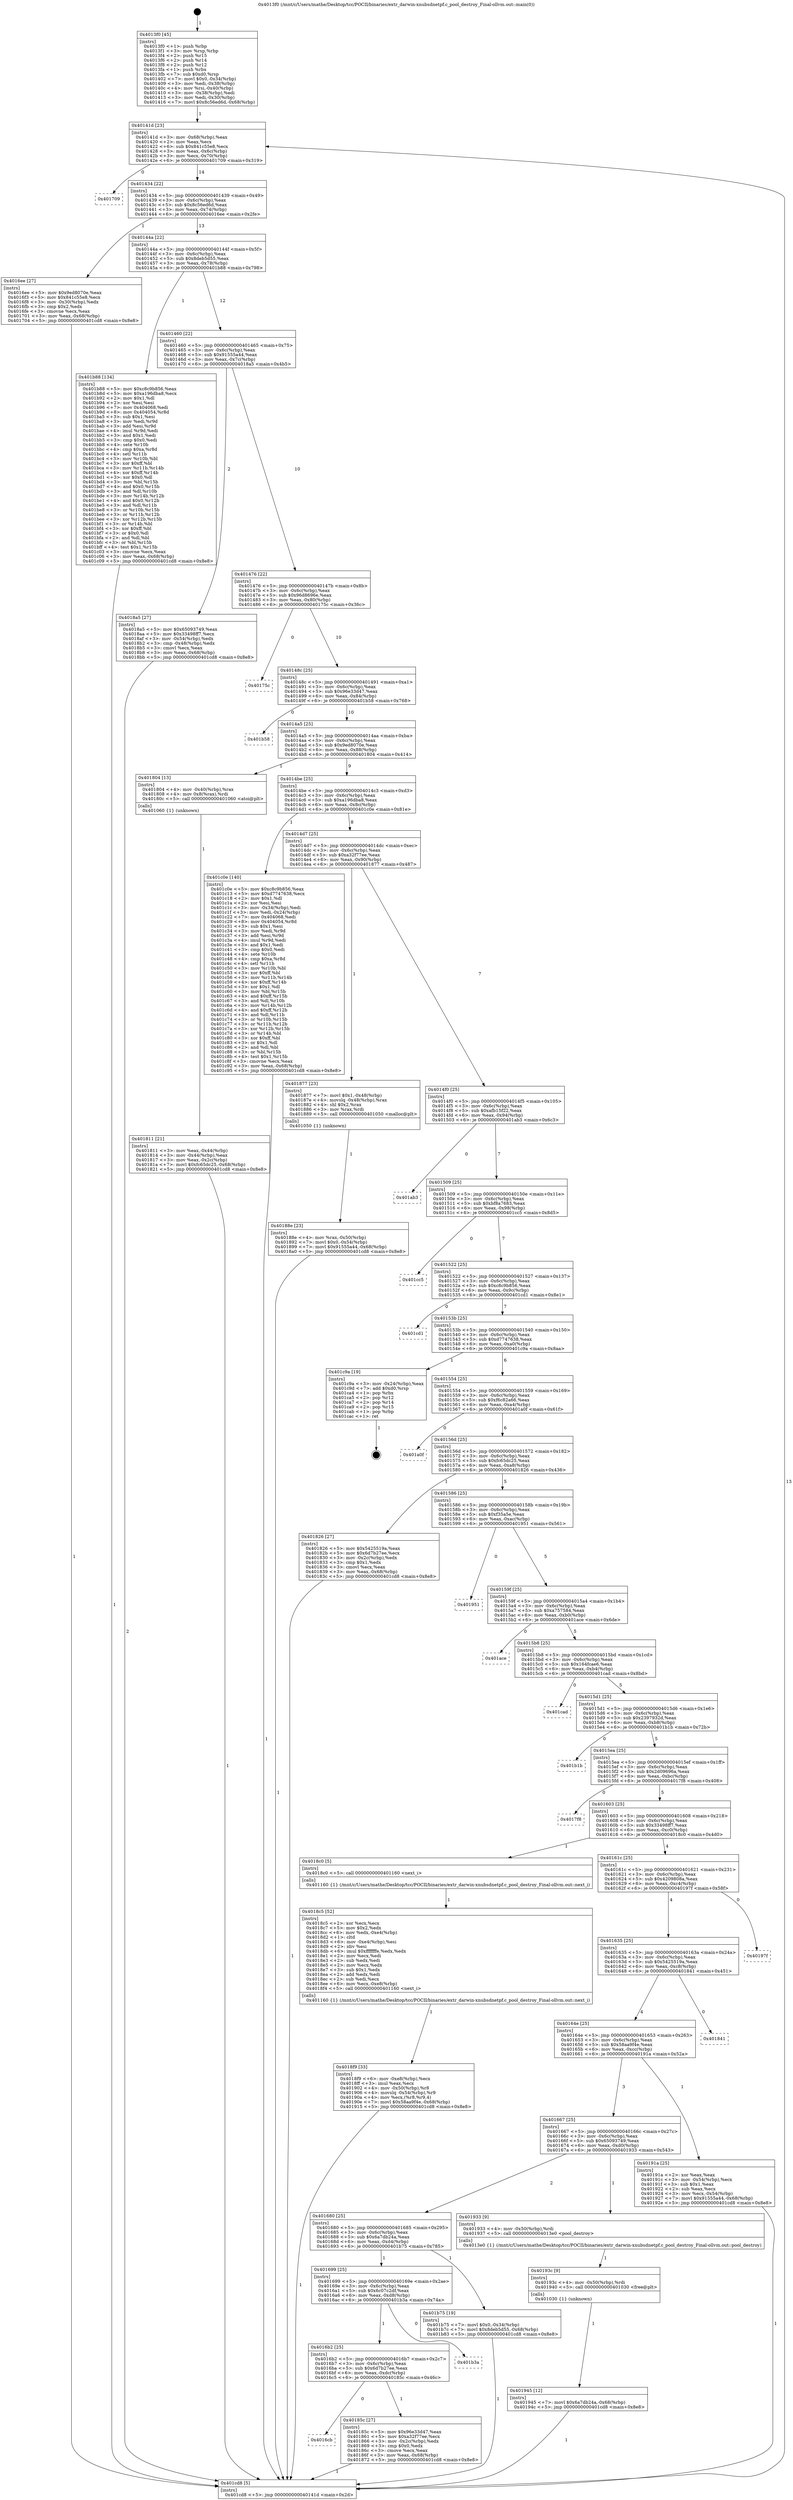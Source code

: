 digraph "0x4013f0" {
  label = "0x4013f0 (/mnt/c/Users/mathe/Desktop/tcc/POCII/binaries/extr_darwin-xnubsdnetpf.c_pool_destroy_Final-ollvm.out::main(0))"
  labelloc = "t"
  node[shape=record]

  Entry [label="",width=0.3,height=0.3,shape=circle,fillcolor=black,style=filled]
  "0x40141d" [label="{
     0x40141d [23]\l
     | [instrs]\l
     &nbsp;&nbsp;0x40141d \<+3\>: mov -0x68(%rbp),%eax\l
     &nbsp;&nbsp;0x401420 \<+2\>: mov %eax,%ecx\l
     &nbsp;&nbsp;0x401422 \<+6\>: sub $0x841c55e8,%ecx\l
     &nbsp;&nbsp;0x401428 \<+3\>: mov %eax,-0x6c(%rbp)\l
     &nbsp;&nbsp;0x40142b \<+3\>: mov %ecx,-0x70(%rbp)\l
     &nbsp;&nbsp;0x40142e \<+6\>: je 0000000000401709 \<main+0x319\>\l
  }"]
  "0x401709" [label="{
     0x401709\l
  }", style=dashed]
  "0x401434" [label="{
     0x401434 [22]\l
     | [instrs]\l
     &nbsp;&nbsp;0x401434 \<+5\>: jmp 0000000000401439 \<main+0x49\>\l
     &nbsp;&nbsp;0x401439 \<+3\>: mov -0x6c(%rbp),%eax\l
     &nbsp;&nbsp;0x40143c \<+5\>: sub $0x8c56ed6d,%eax\l
     &nbsp;&nbsp;0x401441 \<+3\>: mov %eax,-0x74(%rbp)\l
     &nbsp;&nbsp;0x401444 \<+6\>: je 00000000004016ee \<main+0x2fe\>\l
  }"]
  Exit [label="",width=0.3,height=0.3,shape=circle,fillcolor=black,style=filled,peripheries=2]
  "0x4016ee" [label="{
     0x4016ee [27]\l
     | [instrs]\l
     &nbsp;&nbsp;0x4016ee \<+5\>: mov $0x9ed8070e,%eax\l
     &nbsp;&nbsp;0x4016f3 \<+5\>: mov $0x841c55e8,%ecx\l
     &nbsp;&nbsp;0x4016f8 \<+3\>: mov -0x30(%rbp),%edx\l
     &nbsp;&nbsp;0x4016fb \<+3\>: cmp $0x2,%edx\l
     &nbsp;&nbsp;0x4016fe \<+3\>: cmovne %ecx,%eax\l
     &nbsp;&nbsp;0x401701 \<+3\>: mov %eax,-0x68(%rbp)\l
     &nbsp;&nbsp;0x401704 \<+5\>: jmp 0000000000401cd8 \<main+0x8e8\>\l
  }"]
  "0x40144a" [label="{
     0x40144a [22]\l
     | [instrs]\l
     &nbsp;&nbsp;0x40144a \<+5\>: jmp 000000000040144f \<main+0x5f\>\l
     &nbsp;&nbsp;0x40144f \<+3\>: mov -0x6c(%rbp),%eax\l
     &nbsp;&nbsp;0x401452 \<+5\>: sub $0x8deb5d55,%eax\l
     &nbsp;&nbsp;0x401457 \<+3\>: mov %eax,-0x78(%rbp)\l
     &nbsp;&nbsp;0x40145a \<+6\>: je 0000000000401b88 \<main+0x798\>\l
  }"]
  "0x401cd8" [label="{
     0x401cd8 [5]\l
     | [instrs]\l
     &nbsp;&nbsp;0x401cd8 \<+5\>: jmp 000000000040141d \<main+0x2d\>\l
  }"]
  "0x4013f0" [label="{
     0x4013f0 [45]\l
     | [instrs]\l
     &nbsp;&nbsp;0x4013f0 \<+1\>: push %rbp\l
     &nbsp;&nbsp;0x4013f1 \<+3\>: mov %rsp,%rbp\l
     &nbsp;&nbsp;0x4013f4 \<+2\>: push %r15\l
     &nbsp;&nbsp;0x4013f6 \<+2\>: push %r14\l
     &nbsp;&nbsp;0x4013f8 \<+2\>: push %r12\l
     &nbsp;&nbsp;0x4013fa \<+1\>: push %rbx\l
     &nbsp;&nbsp;0x4013fb \<+7\>: sub $0xd0,%rsp\l
     &nbsp;&nbsp;0x401402 \<+7\>: movl $0x0,-0x34(%rbp)\l
     &nbsp;&nbsp;0x401409 \<+3\>: mov %edi,-0x38(%rbp)\l
     &nbsp;&nbsp;0x40140c \<+4\>: mov %rsi,-0x40(%rbp)\l
     &nbsp;&nbsp;0x401410 \<+3\>: mov -0x38(%rbp),%edi\l
     &nbsp;&nbsp;0x401413 \<+3\>: mov %edi,-0x30(%rbp)\l
     &nbsp;&nbsp;0x401416 \<+7\>: movl $0x8c56ed6d,-0x68(%rbp)\l
  }"]
  "0x401945" [label="{
     0x401945 [12]\l
     | [instrs]\l
     &nbsp;&nbsp;0x401945 \<+7\>: movl $0x6a7db24a,-0x68(%rbp)\l
     &nbsp;&nbsp;0x40194c \<+5\>: jmp 0000000000401cd8 \<main+0x8e8\>\l
  }"]
  "0x401b88" [label="{
     0x401b88 [134]\l
     | [instrs]\l
     &nbsp;&nbsp;0x401b88 \<+5\>: mov $0xc8c9b856,%eax\l
     &nbsp;&nbsp;0x401b8d \<+5\>: mov $0xa196dba8,%ecx\l
     &nbsp;&nbsp;0x401b92 \<+2\>: mov $0x1,%dl\l
     &nbsp;&nbsp;0x401b94 \<+2\>: xor %esi,%esi\l
     &nbsp;&nbsp;0x401b96 \<+7\>: mov 0x404068,%edi\l
     &nbsp;&nbsp;0x401b9d \<+8\>: mov 0x404054,%r8d\l
     &nbsp;&nbsp;0x401ba5 \<+3\>: sub $0x1,%esi\l
     &nbsp;&nbsp;0x401ba8 \<+3\>: mov %edi,%r9d\l
     &nbsp;&nbsp;0x401bab \<+3\>: add %esi,%r9d\l
     &nbsp;&nbsp;0x401bae \<+4\>: imul %r9d,%edi\l
     &nbsp;&nbsp;0x401bb2 \<+3\>: and $0x1,%edi\l
     &nbsp;&nbsp;0x401bb5 \<+3\>: cmp $0x0,%edi\l
     &nbsp;&nbsp;0x401bb8 \<+4\>: sete %r10b\l
     &nbsp;&nbsp;0x401bbc \<+4\>: cmp $0xa,%r8d\l
     &nbsp;&nbsp;0x401bc0 \<+4\>: setl %r11b\l
     &nbsp;&nbsp;0x401bc4 \<+3\>: mov %r10b,%bl\l
     &nbsp;&nbsp;0x401bc7 \<+3\>: xor $0xff,%bl\l
     &nbsp;&nbsp;0x401bca \<+3\>: mov %r11b,%r14b\l
     &nbsp;&nbsp;0x401bcd \<+4\>: xor $0xff,%r14b\l
     &nbsp;&nbsp;0x401bd1 \<+3\>: xor $0x0,%dl\l
     &nbsp;&nbsp;0x401bd4 \<+3\>: mov %bl,%r15b\l
     &nbsp;&nbsp;0x401bd7 \<+4\>: and $0x0,%r15b\l
     &nbsp;&nbsp;0x401bdb \<+3\>: and %dl,%r10b\l
     &nbsp;&nbsp;0x401bde \<+3\>: mov %r14b,%r12b\l
     &nbsp;&nbsp;0x401be1 \<+4\>: and $0x0,%r12b\l
     &nbsp;&nbsp;0x401be5 \<+3\>: and %dl,%r11b\l
     &nbsp;&nbsp;0x401be8 \<+3\>: or %r10b,%r15b\l
     &nbsp;&nbsp;0x401beb \<+3\>: or %r11b,%r12b\l
     &nbsp;&nbsp;0x401bee \<+3\>: xor %r12b,%r15b\l
     &nbsp;&nbsp;0x401bf1 \<+3\>: or %r14b,%bl\l
     &nbsp;&nbsp;0x401bf4 \<+3\>: xor $0xff,%bl\l
     &nbsp;&nbsp;0x401bf7 \<+3\>: or $0x0,%dl\l
     &nbsp;&nbsp;0x401bfa \<+2\>: and %dl,%bl\l
     &nbsp;&nbsp;0x401bfc \<+3\>: or %bl,%r15b\l
     &nbsp;&nbsp;0x401bff \<+4\>: test $0x1,%r15b\l
     &nbsp;&nbsp;0x401c03 \<+3\>: cmovne %ecx,%eax\l
     &nbsp;&nbsp;0x401c06 \<+3\>: mov %eax,-0x68(%rbp)\l
     &nbsp;&nbsp;0x401c09 \<+5\>: jmp 0000000000401cd8 \<main+0x8e8\>\l
  }"]
  "0x401460" [label="{
     0x401460 [22]\l
     | [instrs]\l
     &nbsp;&nbsp;0x401460 \<+5\>: jmp 0000000000401465 \<main+0x75\>\l
     &nbsp;&nbsp;0x401465 \<+3\>: mov -0x6c(%rbp),%eax\l
     &nbsp;&nbsp;0x401468 \<+5\>: sub $0x91555a44,%eax\l
     &nbsp;&nbsp;0x40146d \<+3\>: mov %eax,-0x7c(%rbp)\l
     &nbsp;&nbsp;0x401470 \<+6\>: je 00000000004018a5 \<main+0x4b5\>\l
  }"]
  "0x40193c" [label="{
     0x40193c [9]\l
     | [instrs]\l
     &nbsp;&nbsp;0x40193c \<+4\>: mov -0x50(%rbp),%rdi\l
     &nbsp;&nbsp;0x401940 \<+5\>: call 0000000000401030 \<free@plt\>\l
     | [calls]\l
     &nbsp;&nbsp;0x401030 \{1\} (unknown)\l
  }"]
  "0x4018a5" [label="{
     0x4018a5 [27]\l
     | [instrs]\l
     &nbsp;&nbsp;0x4018a5 \<+5\>: mov $0x65093749,%eax\l
     &nbsp;&nbsp;0x4018aa \<+5\>: mov $0x33498ff7,%ecx\l
     &nbsp;&nbsp;0x4018af \<+3\>: mov -0x54(%rbp),%edx\l
     &nbsp;&nbsp;0x4018b2 \<+3\>: cmp -0x48(%rbp),%edx\l
     &nbsp;&nbsp;0x4018b5 \<+3\>: cmovl %ecx,%eax\l
     &nbsp;&nbsp;0x4018b8 \<+3\>: mov %eax,-0x68(%rbp)\l
     &nbsp;&nbsp;0x4018bb \<+5\>: jmp 0000000000401cd8 \<main+0x8e8\>\l
  }"]
  "0x401476" [label="{
     0x401476 [22]\l
     | [instrs]\l
     &nbsp;&nbsp;0x401476 \<+5\>: jmp 000000000040147b \<main+0x8b\>\l
     &nbsp;&nbsp;0x40147b \<+3\>: mov -0x6c(%rbp),%eax\l
     &nbsp;&nbsp;0x40147e \<+5\>: sub $0x96d8696e,%eax\l
     &nbsp;&nbsp;0x401483 \<+3\>: mov %eax,-0x80(%rbp)\l
     &nbsp;&nbsp;0x401486 \<+6\>: je 000000000040175c \<main+0x36c\>\l
  }"]
  "0x4018f9" [label="{
     0x4018f9 [33]\l
     | [instrs]\l
     &nbsp;&nbsp;0x4018f9 \<+6\>: mov -0xe8(%rbp),%ecx\l
     &nbsp;&nbsp;0x4018ff \<+3\>: imul %eax,%ecx\l
     &nbsp;&nbsp;0x401902 \<+4\>: mov -0x50(%rbp),%r8\l
     &nbsp;&nbsp;0x401906 \<+4\>: movslq -0x54(%rbp),%r9\l
     &nbsp;&nbsp;0x40190a \<+4\>: mov %ecx,(%r8,%r9,4)\l
     &nbsp;&nbsp;0x40190e \<+7\>: movl $0x58aa9f4e,-0x68(%rbp)\l
     &nbsp;&nbsp;0x401915 \<+5\>: jmp 0000000000401cd8 \<main+0x8e8\>\l
  }"]
  "0x40175c" [label="{
     0x40175c\l
  }", style=dashed]
  "0x40148c" [label="{
     0x40148c [25]\l
     | [instrs]\l
     &nbsp;&nbsp;0x40148c \<+5\>: jmp 0000000000401491 \<main+0xa1\>\l
     &nbsp;&nbsp;0x401491 \<+3\>: mov -0x6c(%rbp),%eax\l
     &nbsp;&nbsp;0x401494 \<+5\>: sub $0x96e33d47,%eax\l
     &nbsp;&nbsp;0x401499 \<+6\>: mov %eax,-0x84(%rbp)\l
     &nbsp;&nbsp;0x40149f \<+6\>: je 0000000000401b58 \<main+0x768\>\l
  }"]
  "0x4018c5" [label="{
     0x4018c5 [52]\l
     | [instrs]\l
     &nbsp;&nbsp;0x4018c5 \<+2\>: xor %ecx,%ecx\l
     &nbsp;&nbsp;0x4018c7 \<+5\>: mov $0x2,%edx\l
     &nbsp;&nbsp;0x4018cc \<+6\>: mov %edx,-0xe4(%rbp)\l
     &nbsp;&nbsp;0x4018d2 \<+1\>: cltd\l
     &nbsp;&nbsp;0x4018d3 \<+6\>: mov -0xe4(%rbp),%esi\l
     &nbsp;&nbsp;0x4018d9 \<+2\>: idiv %esi\l
     &nbsp;&nbsp;0x4018db \<+6\>: imul $0xfffffffe,%edx,%edx\l
     &nbsp;&nbsp;0x4018e1 \<+2\>: mov %ecx,%edi\l
     &nbsp;&nbsp;0x4018e3 \<+2\>: sub %edx,%edi\l
     &nbsp;&nbsp;0x4018e5 \<+2\>: mov %ecx,%edx\l
     &nbsp;&nbsp;0x4018e7 \<+3\>: sub $0x1,%edx\l
     &nbsp;&nbsp;0x4018ea \<+2\>: add %edx,%edi\l
     &nbsp;&nbsp;0x4018ec \<+2\>: sub %edi,%ecx\l
     &nbsp;&nbsp;0x4018ee \<+6\>: mov %ecx,-0xe8(%rbp)\l
     &nbsp;&nbsp;0x4018f4 \<+5\>: call 0000000000401160 \<next_i\>\l
     | [calls]\l
     &nbsp;&nbsp;0x401160 \{1\} (/mnt/c/Users/mathe/Desktop/tcc/POCII/binaries/extr_darwin-xnubsdnetpf.c_pool_destroy_Final-ollvm.out::next_i)\l
  }"]
  "0x401b58" [label="{
     0x401b58\l
  }", style=dashed]
  "0x4014a5" [label="{
     0x4014a5 [25]\l
     | [instrs]\l
     &nbsp;&nbsp;0x4014a5 \<+5\>: jmp 00000000004014aa \<main+0xba\>\l
     &nbsp;&nbsp;0x4014aa \<+3\>: mov -0x6c(%rbp),%eax\l
     &nbsp;&nbsp;0x4014ad \<+5\>: sub $0x9ed8070e,%eax\l
     &nbsp;&nbsp;0x4014b2 \<+6\>: mov %eax,-0x88(%rbp)\l
     &nbsp;&nbsp;0x4014b8 \<+6\>: je 0000000000401804 \<main+0x414\>\l
  }"]
  "0x40188e" [label="{
     0x40188e [23]\l
     | [instrs]\l
     &nbsp;&nbsp;0x40188e \<+4\>: mov %rax,-0x50(%rbp)\l
     &nbsp;&nbsp;0x401892 \<+7\>: movl $0x0,-0x54(%rbp)\l
     &nbsp;&nbsp;0x401899 \<+7\>: movl $0x91555a44,-0x68(%rbp)\l
     &nbsp;&nbsp;0x4018a0 \<+5\>: jmp 0000000000401cd8 \<main+0x8e8\>\l
  }"]
  "0x401804" [label="{
     0x401804 [13]\l
     | [instrs]\l
     &nbsp;&nbsp;0x401804 \<+4\>: mov -0x40(%rbp),%rax\l
     &nbsp;&nbsp;0x401808 \<+4\>: mov 0x8(%rax),%rdi\l
     &nbsp;&nbsp;0x40180c \<+5\>: call 0000000000401060 \<atoi@plt\>\l
     | [calls]\l
     &nbsp;&nbsp;0x401060 \{1\} (unknown)\l
  }"]
  "0x4014be" [label="{
     0x4014be [25]\l
     | [instrs]\l
     &nbsp;&nbsp;0x4014be \<+5\>: jmp 00000000004014c3 \<main+0xd3\>\l
     &nbsp;&nbsp;0x4014c3 \<+3\>: mov -0x6c(%rbp),%eax\l
     &nbsp;&nbsp;0x4014c6 \<+5\>: sub $0xa196dba8,%eax\l
     &nbsp;&nbsp;0x4014cb \<+6\>: mov %eax,-0x8c(%rbp)\l
     &nbsp;&nbsp;0x4014d1 \<+6\>: je 0000000000401c0e \<main+0x81e\>\l
  }"]
  "0x401811" [label="{
     0x401811 [21]\l
     | [instrs]\l
     &nbsp;&nbsp;0x401811 \<+3\>: mov %eax,-0x44(%rbp)\l
     &nbsp;&nbsp;0x401814 \<+3\>: mov -0x44(%rbp),%eax\l
     &nbsp;&nbsp;0x401817 \<+3\>: mov %eax,-0x2c(%rbp)\l
     &nbsp;&nbsp;0x40181a \<+7\>: movl $0xfc65dc25,-0x68(%rbp)\l
     &nbsp;&nbsp;0x401821 \<+5\>: jmp 0000000000401cd8 \<main+0x8e8\>\l
  }"]
  "0x4016cb" [label="{
     0x4016cb\l
  }", style=dashed]
  "0x401c0e" [label="{
     0x401c0e [140]\l
     | [instrs]\l
     &nbsp;&nbsp;0x401c0e \<+5\>: mov $0xc8c9b856,%eax\l
     &nbsp;&nbsp;0x401c13 \<+5\>: mov $0xd7747638,%ecx\l
     &nbsp;&nbsp;0x401c18 \<+2\>: mov $0x1,%dl\l
     &nbsp;&nbsp;0x401c1a \<+2\>: xor %esi,%esi\l
     &nbsp;&nbsp;0x401c1c \<+3\>: mov -0x34(%rbp),%edi\l
     &nbsp;&nbsp;0x401c1f \<+3\>: mov %edi,-0x24(%rbp)\l
     &nbsp;&nbsp;0x401c22 \<+7\>: mov 0x404068,%edi\l
     &nbsp;&nbsp;0x401c29 \<+8\>: mov 0x404054,%r8d\l
     &nbsp;&nbsp;0x401c31 \<+3\>: sub $0x1,%esi\l
     &nbsp;&nbsp;0x401c34 \<+3\>: mov %edi,%r9d\l
     &nbsp;&nbsp;0x401c37 \<+3\>: add %esi,%r9d\l
     &nbsp;&nbsp;0x401c3a \<+4\>: imul %r9d,%edi\l
     &nbsp;&nbsp;0x401c3e \<+3\>: and $0x1,%edi\l
     &nbsp;&nbsp;0x401c41 \<+3\>: cmp $0x0,%edi\l
     &nbsp;&nbsp;0x401c44 \<+4\>: sete %r10b\l
     &nbsp;&nbsp;0x401c48 \<+4\>: cmp $0xa,%r8d\l
     &nbsp;&nbsp;0x401c4c \<+4\>: setl %r11b\l
     &nbsp;&nbsp;0x401c50 \<+3\>: mov %r10b,%bl\l
     &nbsp;&nbsp;0x401c53 \<+3\>: xor $0xff,%bl\l
     &nbsp;&nbsp;0x401c56 \<+3\>: mov %r11b,%r14b\l
     &nbsp;&nbsp;0x401c59 \<+4\>: xor $0xff,%r14b\l
     &nbsp;&nbsp;0x401c5d \<+3\>: xor $0x1,%dl\l
     &nbsp;&nbsp;0x401c60 \<+3\>: mov %bl,%r15b\l
     &nbsp;&nbsp;0x401c63 \<+4\>: and $0xff,%r15b\l
     &nbsp;&nbsp;0x401c67 \<+3\>: and %dl,%r10b\l
     &nbsp;&nbsp;0x401c6a \<+3\>: mov %r14b,%r12b\l
     &nbsp;&nbsp;0x401c6d \<+4\>: and $0xff,%r12b\l
     &nbsp;&nbsp;0x401c71 \<+3\>: and %dl,%r11b\l
     &nbsp;&nbsp;0x401c74 \<+3\>: or %r10b,%r15b\l
     &nbsp;&nbsp;0x401c77 \<+3\>: or %r11b,%r12b\l
     &nbsp;&nbsp;0x401c7a \<+3\>: xor %r12b,%r15b\l
     &nbsp;&nbsp;0x401c7d \<+3\>: or %r14b,%bl\l
     &nbsp;&nbsp;0x401c80 \<+3\>: xor $0xff,%bl\l
     &nbsp;&nbsp;0x401c83 \<+3\>: or $0x1,%dl\l
     &nbsp;&nbsp;0x401c86 \<+2\>: and %dl,%bl\l
     &nbsp;&nbsp;0x401c88 \<+3\>: or %bl,%r15b\l
     &nbsp;&nbsp;0x401c8b \<+4\>: test $0x1,%r15b\l
     &nbsp;&nbsp;0x401c8f \<+3\>: cmovne %ecx,%eax\l
     &nbsp;&nbsp;0x401c92 \<+3\>: mov %eax,-0x68(%rbp)\l
     &nbsp;&nbsp;0x401c95 \<+5\>: jmp 0000000000401cd8 \<main+0x8e8\>\l
  }"]
  "0x4014d7" [label="{
     0x4014d7 [25]\l
     | [instrs]\l
     &nbsp;&nbsp;0x4014d7 \<+5\>: jmp 00000000004014dc \<main+0xec\>\l
     &nbsp;&nbsp;0x4014dc \<+3\>: mov -0x6c(%rbp),%eax\l
     &nbsp;&nbsp;0x4014df \<+5\>: sub $0xa32f77ee,%eax\l
     &nbsp;&nbsp;0x4014e4 \<+6\>: mov %eax,-0x90(%rbp)\l
     &nbsp;&nbsp;0x4014ea \<+6\>: je 0000000000401877 \<main+0x487\>\l
  }"]
  "0x40185c" [label="{
     0x40185c [27]\l
     | [instrs]\l
     &nbsp;&nbsp;0x40185c \<+5\>: mov $0x96e33d47,%eax\l
     &nbsp;&nbsp;0x401861 \<+5\>: mov $0xa32f77ee,%ecx\l
     &nbsp;&nbsp;0x401866 \<+3\>: mov -0x2c(%rbp),%edx\l
     &nbsp;&nbsp;0x401869 \<+3\>: cmp $0x0,%edx\l
     &nbsp;&nbsp;0x40186c \<+3\>: cmove %ecx,%eax\l
     &nbsp;&nbsp;0x40186f \<+3\>: mov %eax,-0x68(%rbp)\l
     &nbsp;&nbsp;0x401872 \<+5\>: jmp 0000000000401cd8 \<main+0x8e8\>\l
  }"]
  "0x401877" [label="{
     0x401877 [23]\l
     | [instrs]\l
     &nbsp;&nbsp;0x401877 \<+7\>: movl $0x1,-0x48(%rbp)\l
     &nbsp;&nbsp;0x40187e \<+4\>: movslq -0x48(%rbp),%rax\l
     &nbsp;&nbsp;0x401882 \<+4\>: shl $0x2,%rax\l
     &nbsp;&nbsp;0x401886 \<+3\>: mov %rax,%rdi\l
     &nbsp;&nbsp;0x401889 \<+5\>: call 0000000000401050 \<malloc@plt\>\l
     | [calls]\l
     &nbsp;&nbsp;0x401050 \{1\} (unknown)\l
  }"]
  "0x4014f0" [label="{
     0x4014f0 [25]\l
     | [instrs]\l
     &nbsp;&nbsp;0x4014f0 \<+5\>: jmp 00000000004014f5 \<main+0x105\>\l
     &nbsp;&nbsp;0x4014f5 \<+3\>: mov -0x6c(%rbp),%eax\l
     &nbsp;&nbsp;0x4014f8 \<+5\>: sub $0xafb15f22,%eax\l
     &nbsp;&nbsp;0x4014fd \<+6\>: mov %eax,-0x94(%rbp)\l
     &nbsp;&nbsp;0x401503 \<+6\>: je 0000000000401ab3 \<main+0x6c3\>\l
  }"]
  "0x4016b2" [label="{
     0x4016b2 [25]\l
     | [instrs]\l
     &nbsp;&nbsp;0x4016b2 \<+5\>: jmp 00000000004016b7 \<main+0x2c7\>\l
     &nbsp;&nbsp;0x4016b7 \<+3\>: mov -0x6c(%rbp),%eax\l
     &nbsp;&nbsp;0x4016ba \<+5\>: sub $0x6d7b27ee,%eax\l
     &nbsp;&nbsp;0x4016bf \<+6\>: mov %eax,-0xdc(%rbp)\l
     &nbsp;&nbsp;0x4016c5 \<+6\>: je 000000000040185c \<main+0x46c\>\l
  }"]
  "0x401ab3" [label="{
     0x401ab3\l
  }", style=dashed]
  "0x401509" [label="{
     0x401509 [25]\l
     | [instrs]\l
     &nbsp;&nbsp;0x401509 \<+5\>: jmp 000000000040150e \<main+0x11e\>\l
     &nbsp;&nbsp;0x40150e \<+3\>: mov -0x6c(%rbp),%eax\l
     &nbsp;&nbsp;0x401511 \<+5\>: sub $0xbf8a7683,%eax\l
     &nbsp;&nbsp;0x401516 \<+6\>: mov %eax,-0x98(%rbp)\l
     &nbsp;&nbsp;0x40151c \<+6\>: je 0000000000401cc5 \<main+0x8d5\>\l
  }"]
  "0x401b3a" [label="{
     0x401b3a\l
  }", style=dashed]
  "0x401cc5" [label="{
     0x401cc5\l
  }", style=dashed]
  "0x401522" [label="{
     0x401522 [25]\l
     | [instrs]\l
     &nbsp;&nbsp;0x401522 \<+5\>: jmp 0000000000401527 \<main+0x137\>\l
     &nbsp;&nbsp;0x401527 \<+3\>: mov -0x6c(%rbp),%eax\l
     &nbsp;&nbsp;0x40152a \<+5\>: sub $0xc8c9b856,%eax\l
     &nbsp;&nbsp;0x40152f \<+6\>: mov %eax,-0x9c(%rbp)\l
     &nbsp;&nbsp;0x401535 \<+6\>: je 0000000000401cd1 \<main+0x8e1\>\l
  }"]
  "0x401699" [label="{
     0x401699 [25]\l
     | [instrs]\l
     &nbsp;&nbsp;0x401699 \<+5\>: jmp 000000000040169e \<main+0x2ae\>\l
     &nbsp;&nbsp;0x40169e \<+3\>: mov -0x6c(%rbp),%eax\l
     &nbsp;&nbsp;0x4016a1 \<+5\>: sub $0x6c07c2df,%eax\l
     &nbsp;&nbsp;0x4016a6 \<+6\>: mov %eax,-0xd8(%rbp)\l
     &nbsp;&nbsp;0x4016ac \<+6\>: je 0000000000401b3a \<main+0x74a\>\l
  }"]
  "0x401cd1" [label="{
     0x401cd1\l
  }", style=dashed]
  "0x40153b" [label="{
     0x40153b [25]\l
     | [instrs]\l
     &nbsp;&nbsp;0x40153b \<+5\>: jmp 0000000000401540 \<main+0x150\>\l
     &nbsp;&nbsp;0x401540 \<+3\>: mov -0x6c(%rbp),%eax\l
     &nbsp;&nbsp;0x401543 \<+5\>: sub $0xd7747638,%eax\l
     &nbsp;&nbsp;0x401548 \<+6\>: mov %eax,-0xa0(%rbp)\l
     &nbsp;&nbsp;0x40154e \<+6\>: je 0000000000401c9a \<main+0x8aa\>\l
  }"]
  "0x401b75" [label="{
     0x401b75 [19]\l
     | [instrs]\l
     &nbsp;&nbsp;0x401b75 \<+7\>: movl $0x0,-0x34(%rbp)\l
     &nbsp;&nbsp;0x401b7c \<+7\>: movl $0x8deb5d55,-0x68(%rbp)\l
     &nbsp;&nbsp;0x401b83 \<+5\>: jmp 0000000000401cd8 \<main+0x8e8\>\l
  }"]
  "0x401c9a" [label="{
     0x401c9a [19]\l
     | [instrs]\l
     &nbsp;&nbsp;0x401c9a \<+3\>: mov -0x24(%rbp),%eax\l
     &nbsp;&nbsp;0x401c9d \<+7\>: add $0xd0,%rsp\l
     &nbsp;&nbsp;0x401ca4 \<+1\>: pop %rbx\l
     &nbsp;&nbsp;0x401ca5 \<+2\>: pop %r12\l
     &nbsp;&nbsp;0x401ca7 \<+2\>: pop %r14\l
     &nbsp;&nbsp;0x401ca9 \<+2\>: pop %r15\l
     &nbsp;&nbsp;0x401cab \<+1\>: pop %rbp\l
     &nbsp;&nbsp;0x401cac \<+1\>: ret\l
  }"]
  "0x401554" [label="{
     0x401554 [25]\l
     | [instrs]\l
     &nbsp;&nbsp;0x401554 \<+5\>: jmp 0000000000401559 \<main+0x169\>\l
     &nbsp;&nbsp;0x401559 \<+3\>: mov -0x6c(%rbp),%eax\l
     &nbsp;&nbsp;0x40155c \<+5\>: sub $0xf6c82a66,%eax\l
     &nbsp;&nbsp;0x401561 \<+6\>: mov %eax,-0xa4(%rbp)\l
     &nbsp;&nbsp;0x401567 \<+6\>: je 0000000000401a0f \<main+0x61f\>\l
  }"]
  "0x401680" [label="{
     0x401680 [25]\l
     | [instrs]\l
     &nbsp;&nbsp;0x401680 \<+5\>: jmp 0000000000401685 \<main+0x295\>\l
     &nbsp;&nbsp;0x401685 \<+3\>: mov -0x6c(%rbp),%eax\l
     &nbsp;&nbsp;0x401688 \<+5\>: sub $0x6a7db24a,%eax\l
     &nbsp;&nbsp;0x40168d \<+6\>: mov %eax,-0xd4(%rbp)\l
     &nbsp;&nbsp;0x401693 \<+6\>: je 0000000000401b75 \<main+0x785\>\l
  }"]
  "0x401a0f" [label="{
     0x401a0f\l
  }", style=dashed]
  "0x40156d" [label="{
     0x40156d [25]\l
     | [instrs]\l
     &nbsp;&nbsp;0x40156d \<+5\>: jmp 0000000000401572 \<main+0x182\>\l
     &nbsp;&nbsp;0x401572 \<+3\>: mov -0x6c(%rbp),%eax\l
     &nbsp;&nbsp;0x401575 \<+5\>: sub $0xfc65dc25,%eax\l
     &nbsp;&nbsp;0x40157a \<+6\>: mov %eax,-0xa8(%rbp)\l
     &nbsp;&nbsp;0x401580 \<+6\>: je 0000000000401826 \<main+0x436\>\l
  }"]
  "0x401933" [label="{
     0x401933 [9]\l
     | [instrs]\l
     &nbsp;&nbsp;0x401933 \<+4\>: mov -0x50(%rbp),%rdi\l
     &nbsp;&nbsp;0x401937 \<+5\>: call 00000000004013e0 \<pool_destroy\>\l
     | [calls]\l
     &nbsp;&nbsp;0x4013e0 \{1\} (/mnt/c/Users/mathe/Desktop/tcc/POCII/binaries/extr_darwin-xnubsdnetpf.c_pool_destroy_Final-ollvm.out::pool_destroy)\l
  }"]
  "0x401826" [label="{
     0x401826 [27]\l
     | [instrs]\l
     &nbsp;&nbsp;0x401826 \<+5\>: mov $0x5425519a,%eax\l
     &nbsp;&nbsp;0x40182b \<+5\>: mov $0x6d7b27ee,%ecx\l
     &nbsp;&nbsp;0x401830 \<+3\>: mov -0x2c(%rbp),%edx\l
     &nbsp;&nbsp;0x401833 \<+3\>: cmp $0x1,%edx\l
     &nbsp;&nbsp;0x401836 \<+3\>: cmovl %ecx,%eax\l
     &nbsp;&nbsp;0x401839 \<+3\>: mov %eax,-0x68(%rbp)\l
     &nbsp;&nbsp;0x40183c \<+5\>: jmp 0000000000401cd8 \<main+0x8e8\>\l
  }"]
  "0x401586" [label="{
     0x401586 [25]\l
     | [instrs]\l
     &nbsp;&nbsp;0x401586 \<+5\>: jmp 000000000040158b \<main+0x19b\>\l
     &nbsp;&nbsp;0x40158b \<+3\>: mov -0x6c(%rbp),%eax\l
     &nbsp;&nbsp;0x40158e \<+5\>: sub $0xf35a5e,%eax\l
     &nbsp;&nbsp;0x401593 \<+6\>: mov %eax,-0xac(%rbp)\l
     &nbsp;&nbsp;0x401599 \<+6\>: je 0000000000401951 \<main+0x561\>\l
  }"]
  "0x401667" [label="{
     0x401667 [25]\l
     | [instrs]\l
     &nbsp;&nbsp;0x401667 \<+5\>: jmp 000000000040166c \<main+0x27c\>\l
     &nbsp;&nbsp;0x40166c \<+3\>: mov -0x6c(%rbp),%eax\l
     &nbsp;&nbsp;0x40166f \<+5\>: sub $0x65093749,%eax\l
     &nbsp;&nbsp;0x401674 \<+6\>: mov %eax,-0xd0(%rbp)\l
     &nbsp;&nbsp;0x40167a \<+6\>: je 0000000000401933 \<main+0x543\>\l
  }"]
  "0x401951" [label="{
     0x401951\l
  }", style=dashed]
  "0x40159f" [label="{
     0x40159f [25]\l
     | [instrs]\l
     &nbsp;&nbsp;0x40159f \<+5\>: jmp 00000000004015a4 \<main+0x1b4\>\l
     &nbsp;&nbsp;0x4015a4 \<+3\>: mov -0x6c(%rbp),%eax\l
     &nbsp;&nbsp;0x4015a7 \<+5\>: sub $0xa757584,%eax\l
     &nbsp;&nbsp;0x4015ac \<+6\>: mov %eax,-0xb0(%rbp)\l
     &nbsp;&nbsp;0x4015b2 \<+6\>: je 0000000000401ace \<main+0x6de\>\l
  }"]
  "0x40191a" [label="{
     0x40191a [25]\l
     | [instrs]\l
     &nbsp;&nbsp;0x40191a \<+2\>: xor %eax,%eax\l
     &nbsp;&nbsp;0x40191c \<+3\>: mov -0x54(%rbp),%ecx\l
     &nbsp;&nbsp;0x40191f \<+3\>: sub $0x1,%eax\l
     &nbsp;&nbsp;0x401922 \<+2\>: sub %eax,%ecx\l
     &nbsp;&nbsp;0x401924 \<+3\>: mov %ecx,-0x54(%rbp)\l
     &nbsp;&nbsp;0x401927 \<+7\>: movl $0x91555a44,-0x68(%rbp)\l
     &nbsp;&nbsp;0x40192e \<+5\>: jmp 0000000000401cd8 \<main+0x8e8\>\l
  }"]
  "0x401ace" [label="{
     0x401ace\l
  }", style=dashed]
  "0x4015b8" [label="{
     0x4015b8 [25]\l
     | [instrs]\l
     &nbsp;&nbsp;0x4015b8 \<+5\>: jmp 00000000004015bd \<main+0x1cd\>\l
     &nbsp;&nbsp;0x4015bd \<+3\>: mov -0x6c(%rbp),%eax\l
     &nbsp;&nbsp;0x4015c0 \<+5\>: sub $0x164fcae6,%eax\l
     &nbsp;&nbsp;0x4015c5 \<+6\>: mov %eax,-0xb4(%rbp)\l
     &nbsp;&nbsp;0x4015cb \<+6\>: je 0000000000401cad \<main+0x8bd\>\l
  }"]
  "0x40164e" [label="{
     0x40164e [25]\l
     | [instrs]\l
     &nbsp;&nbsp;0x40164e \<+5\>: jmp 0000000000401653 \<main+0x263\>\l
     &nbsp;&nbsp;0x401653 \<+3\>: mov -0x6c(%rbp),%eax\l
     &nbsp;&nbsp;0x401656 \<+5\>: sub $0x58aa9f4e,%eax\l
     &nbsp;&nbsp;0x40165b \<+6\>: mov %eax,-0xcc(%rbp)\l
     &nbsp;&nbsp;0x401661 \<+6\>: je 000000000040191a \<main+0x52a\>\l
  }"]
  "0x401cad" [label="{
     0x401cad\l
  }", style=dashed]
  "0x4015d1" [label="{
     0x4015d1 [25]\l
     | [instrs]\l
     &nbsp;&nbsp;0x4015d1 \<+5\>: jmp 00000000004015d6 \<main+0x1e6\>\l
     &nbsp;&nbsp;0x4015d6 \<+3\>: mov -0x6c(%rbp),%eax\l
     &nbsp;&nbsp;0x4015d9 \<+5\>: sub $0x2397932d,%eax\l
     &nbsp;&nbsp;0x4015de \<+6\>: mov %eax,-0xb8(%rbp)\l
     &nbsp;&nbsp;0x4015e4 \<+6\>: je 0000000000401b1b \<main+0x72b\>\l
  }"]
  "0x401841" [label="{
     0x401841\l
  }", style=dashed]
  "0x401b1b" [label="{
     0x401b1b\l
  }", style=dashed]
  "0x4015ea" [label="{
     0x4015ea [25]\l
     | [instrs]\l
     &nbsp;&nbsp;0x4015ea \<+5\>: jmp 00000000004015ef \<main+0x1ff\>\l
     &nbsp;&nbsp;0x4015ef \<+3\>: mov -0x6c(%rbp),%eax\l
     &nbsp;&nbsp;0x4015f2 \<+5\>: sub $0x2d09696a,%eax\l
     &nbsp;&nbsp;0x4015f7 \<+6\>: mov %eax,-0xbc(%rbp)\l
     &nbsp;&nbsp;0x4015fd \<+6\>: je 00000000004017f8 \<main+0x408\>\l
  }"]
  "0x401635" [label="{
     0x401635 [25]\l
     | [instrs]\l
     &nbsp;&nbsp;0x401635 \<+5\>: jmp 000000000040163a \<main+0x24a\>\l
     &nbsp;&nbsp;0x40163a \<+3\>: mov -0x6c(%rbp),%eax\l
     &nbsp;&nbsp;0x40163d \<+5\>: sub $0x5425519a,%eax\l
     &nbsp;&nbsp;0x401642 \<+6\>: mov %eax,-0xc8(%rbp)\l
     &nbsp;&nbsp;0x401648 \<+6\>: je 0000000000401841 \<main+0x451\>\l
  }"]
  "0x4017f8" [label="{
     0x4017f8\l
  }", style=dashed]
  "0x401603" [label="{
     0x401603 [25]\l
     | [instrs]\l
     &nbsp;&nbsp;0x401603 \<+5\>: jmp 0000000000401608 \<main+0x218\>\l
     &nbsp;&nbsp;0x401608 \<+3\>: mov -0x6c(%rbp),%eax\l
     &nbsp;&nbsp;0x40160b \<+5\>: sub $0x33498ff7,%eax\l
     &nbsp;&nbsp;0x401610 \<+6\>: mov %eax,-0xc0(%rbp)\l
     &nbsp;&nbsp;0x401616 \<+6\>: je 00000000004018c0 \<main+0x4d0\>\l
  }"]
  "0x40197f" [label="{
     0x40197f\l
  }", style=dashed]
  "0x4018c0" [label="{
     0x4018c0 [5]\l
     | [instrs]\l
     &nbsp;&nbsp;0x4018c0 \<+5\>: call 0000000000401160 \<next_i\>\l
     | [calls]\l
     &nbsp;&nbsp;0x401160 \{1\} (/mnt/c/Users/mathe/Desktop/tcc/POCII/binaries/extr_darwin-xnubsdnetpf.c_pool_destroy_Final-ollvm.out::next_i)\l
  }"]
  "0x40161c" [label="{
     0x40161c [25]\l
     | [instrs]\l
     &nbsp;&nbsp;0x40161c \<+5\>: jmp 0000000000401621 \<main+0x231\>\l
     &nbsp;&nbsp;0x401621 \<+3\>: mov -0x6c(%rbp),%eax\l
     &nbsp;&nbsp;0x401624 \<+5\>: sub $0x4209808a,%eax\l
     &nbsp;&nbsp;0x401629 \<+6\>: mov %eax,-0xc4(%rbp)\l
     &nbsp;&nbsp;0x40162f \<+6\>: je 000000000040197f \<main+0x58f\>\l
  }"]
  Entry -> "0x4013f0" [label=" 1"]
  "0x40141d" -> "0x401709" [label=" 0"]
  "0x40141d" -> "0x401434" [label=" 14"]
  "0x401c9a" -> Exit [label=" 1"]
  "0x401434" -> "0x4016ee" [label=" 1"]
  "0x401434" -> "0x40144a" [label=" 13"]
  "0x4016ee" -> "0x401cd8" [label=" 1"]
  "0x4013f0" -> "0x40141d" [label=" 1"]
  "0x401cd8" -> "0x40141d" [label=" 13"]
  "0x401c0e" -> "0x401cd8" [label=" 1"]
  "0x40144a" -> "0x401b88" [label=" 1"]
  "0x40144a" -> "0x401460" [label=" 12"]
  "0x401b88" -> "0x401cd8" [label=" 1"]
  "0x401460" -> "0x4018a5" [label=" 2"]
  "0x401460" -> "0x401476" [label=" 10"]
  "0x401b75" -> "0x401cd8" [label=" 1"]
  "0x401476" -> "0x40175c" [label=" 0"]
  "0x401476" -> "0x40148c" [label=" 10"]
  "0x401945" -> "0x401cd8" [label=" 1"]
  "0x40148c" -> "0x401b58" [label=" 0"]
  "0x40148c" -> "0x4014a5" [label=" 10"]
  "0x40193c" -> "0x401945" [label=" 1"]
  "0x4014a5" -> "0x401804" [label=" 1"]
  "0x4014a5" -> "0x4014be" [label=" 9"]
  "0x401804" -> "0x401811" [label=" 1"]
  "0x401811" -> "0x401cd8" [label=" 1"]
  "0x401933" -> "0x40193c" [label=" 1"]
  "0x4014be" -> "0x401c0e" [label=" 1"]
  "0x4014be" -> "0x4014d7" [label=" 8"]
  "0x40191a" -> "0x401cd8" [label=" 1"]
  "0x4014d7" -> "0x401877" [label=" 1"]
  "0x4014d7" -> "0x4014f0" [label=" 7"]
  "0x4018f9" -> "0x401cd8" [label=" 1"]
  "0x4014f0" -> "0x401ab3" [label=" 0"]
  "0x4014f0" -> "0x401509" [label=" 7"]
  "0x4018c0" -> "0x4018c5" [label=" 1"]
  "0x401509" -> "0x401cc5" [label=" 0"]
  "0x401509" -> "0x401522" [label=" 7"]
  "0x4018a5" -> "0x401cd8" [label=" 2"]
  "0x401522" -> "0x401cd1" [label=" 0"]
  "0x401522" -> "0x40153b" [label=" 7"]
  "0x401877" -> "0x40188e" [label=" 1"]
  "0x40153b" -> "0x401c9a" [label=" 1"]
  "0x40153b" -> "0x401554" [label=" 6"]
  "0x40185c" -> "0x401cd8" [label=" 1"]
  "0x401554" -> "0x401a0f" [label=" 0"]
  "0x401554" -> "0x40156d" [label=" 6"]
  "0x4016b2" -> "0x40185c" [label=" 1"]
  "0x40156d" -> "0x401826" [label=" 1"]
  "0x40156d" -> "0x401586" [label=" 5"]
  "0x401826" -> "0x401cd8" [label=" 1"]
  "0x4018c5" -> "0x4018f9" [label=" 1"]
  "0x401586" -> "0x401951" [label=" 0"]
  "0x401586" -> "0x40159f" [label=" 5"]
  "0x401699" -> "0x401b3a" [label=" 0"]
  "0x40159f" -> "0x401ace" [label=" 0"]
  "0x40159f" -> "0x4015b8" [label=" 5"]
  "0x40188e" -> "0x401cd8" [label=" 1"]
  "0x4015b8" -> "0x401cad" [label=" 0"]
  "0x4015b8" -> "0x4015d1" [label=" 5"]
  "0x401680" -> "0x401b75" [label=" 1"]
  "0x4015d1" -> "0x401b1b" [label=" 0"]
  "0x4015d1" -> "0x4015ea" [label=" 5"]
  "0x4016b2" -> "0x4016cb" [label=" 0"]
  "0x4015ea" -> "0x4017f8" [label=" 0"]
  "0x4015ea" -> "0x401603" [label=" 5"]
  "0x401667" -> "0x401933" [label=" 1"]
  "0x401603" -> "0x4018c0" [label=" 1"]
  "0x401603" -> "0x40161c" [label=" 4"]
  "0x401699" -> "0x4016b2" [label=" 1"]
  "0x40161c" -> "0x40197f" [label=" 0"]
  "0x40161c" -> "0x401635" [label=" 4"]
  "0x401667" -> "0x401680" [label=" 2"]
  "0x401635" -> "0x401841" [label=" 0"]
  "0x401635" -> "0x40164e" [label=" 4"]
  "0x401680" -> "0x401699" [label=" 1"]
  "0x40164e" -> "0x40191a" [label=" 1"]
  "0x40164e" -> "0x401667" [label=" 3"]
}
